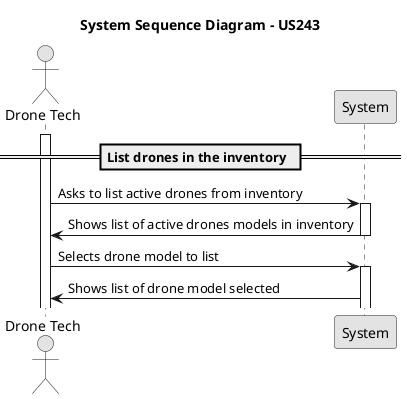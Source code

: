 @startuml
skinparam monochrome true
skinparam packageStyle rectangle
skinparam shadowing false

actor "Drone Tech" as droneTech
participant "System" as system

title System Sequence Diagram - US243

== List drones in the inventory  ==
activate droneTech

droneTech -> system : Asks to list active drones from inventory
activate system

system -> droneTech : Shows list of active drones models in inventory
deactivate system
droneTech -> system : Selects drone model to list

activate system
system -> droneTech : Shows list of drone model selected





@enduml

